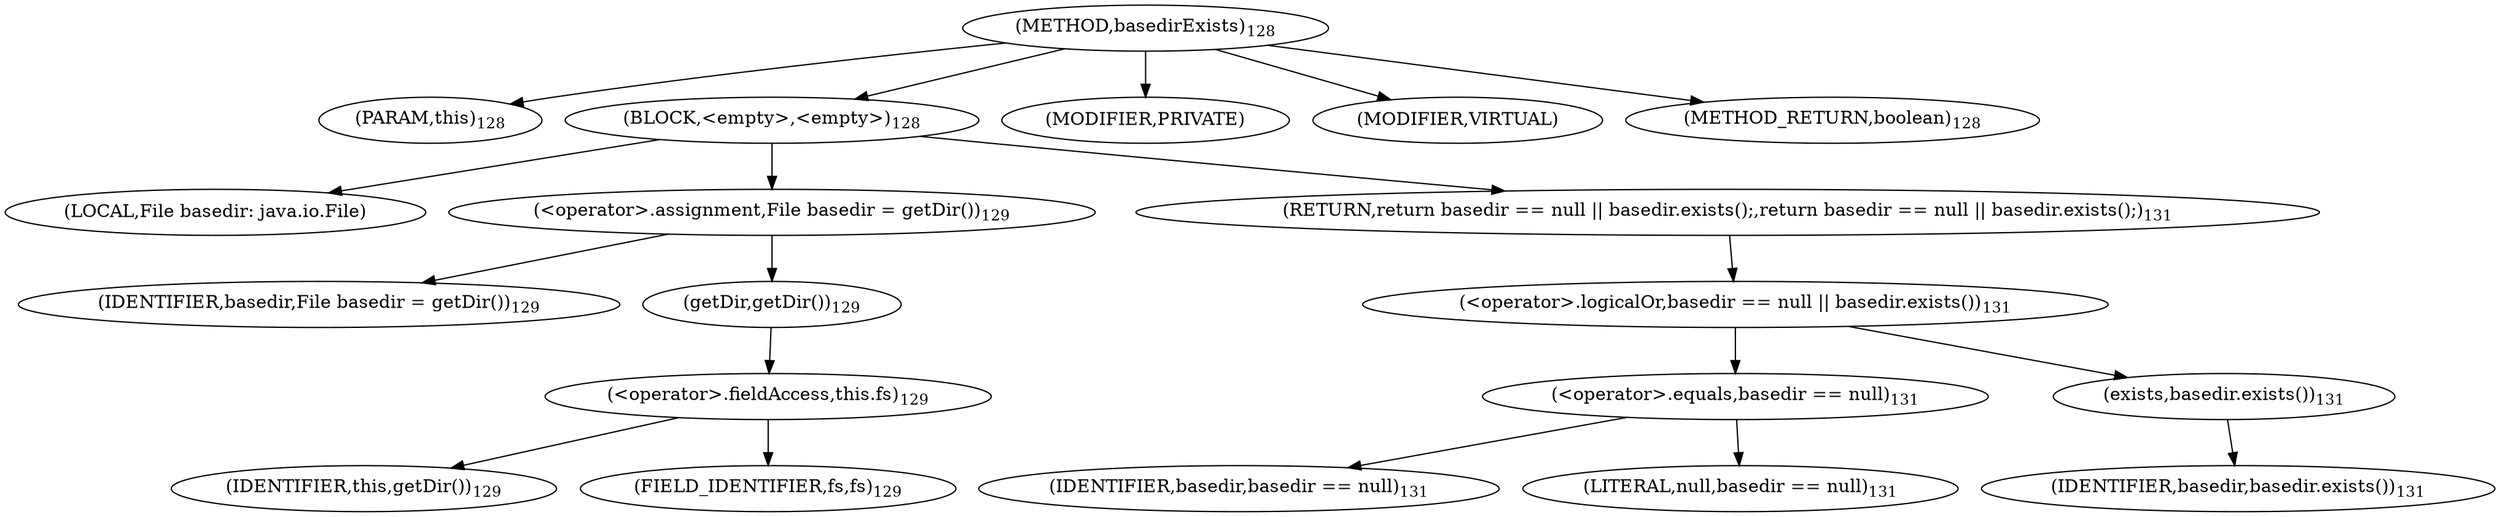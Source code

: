 digraph "basedirExists" {  
"190" [label = <(METHOD,basedirExists)<SUB>128</SUB>> ]
"191" [label = <(PARAM,this)<SUB>128</SUB>> ]
"192" [label = <(BLOCK,&lt;empty&gt;,&lt;empty&gt;)<SUB>128</SUB>> ]
"193" [label = <(LOCAL,File basedir: java.io.File)> ]
"194" [label = <(&lt;operator&gt;.assignment,File basedir = getDir())<SUB>129</SUB>> ]
"195" [label = <(IDENTIFIER,basedir,File basedir = getDir())<SUB>129</SUB>> ]
"196" [label = <(getDir,getDir())<SUB>129</SUB>> ]
"197" [label = <(&lt;operator&gt;.fieldAccess,this.fs)<SUB>129</SUB>> ]
"198" [label = <(IDENTIFIER,this,getDir())<SUB>129</SUB>> ]
"199" [label = <(FIELD_IDENTIFIER,fs,fs)<SUB>129</SUB>> ]
"200" [label = <(RETURN,return basedir == null || basedir.exists();,return basedir == null || basedir.exists();)<SUB>131</SUB>> ]
"201" [label = <(&lt;operator&gt;.logicalOr,basedir == null || basedir.exists())<SUB>131</SUB>> ]
"202" [label = <(&lt;operator&gt;.equals,basedir == null)<SUB>131</SUB>> ]
"203" [label = <(IDENTIFIER,basedir,basedir == null)<SUB>131</SUB>> ]
"204" [label = <(LITERAL,null,basedir == null)<SUB>131</SUB>> ]
"205" [label = <(exists,basedir.exists())<SUB>131</SUB>> ]
"206" [label = <(IDENTIFIER,basedir,basedir.exists())<SUB>131</SUB>> ]
"207" [label = <(MODIFIER,PRIVATE)> ]
"208" [label = <(MODIFIER,VIRTUAL)> ]
"209" [label = <(METHOD_RETURN,boolean)<SUB>128</SUB>> ]
  "190" -> "191" 
  "190" -> "192" 
  "190" -> "207" 
  "190" -> "208" 
  "190" -> "209" 
  "192" -> "193" 
  "192" -> "194" 
  "192" -> "200" 
  "194" -> "195" 
  "194" -> "196" 
  "196" -> "197" 
  "197" -> "198" 
  "197" -> "199" 
  "200" -> "201" 
  "201" -> "202" 
  "201" -> "205" 
  "202" -> "203" 
  "202" -> "204" 
  "205" -> "206" 
}
